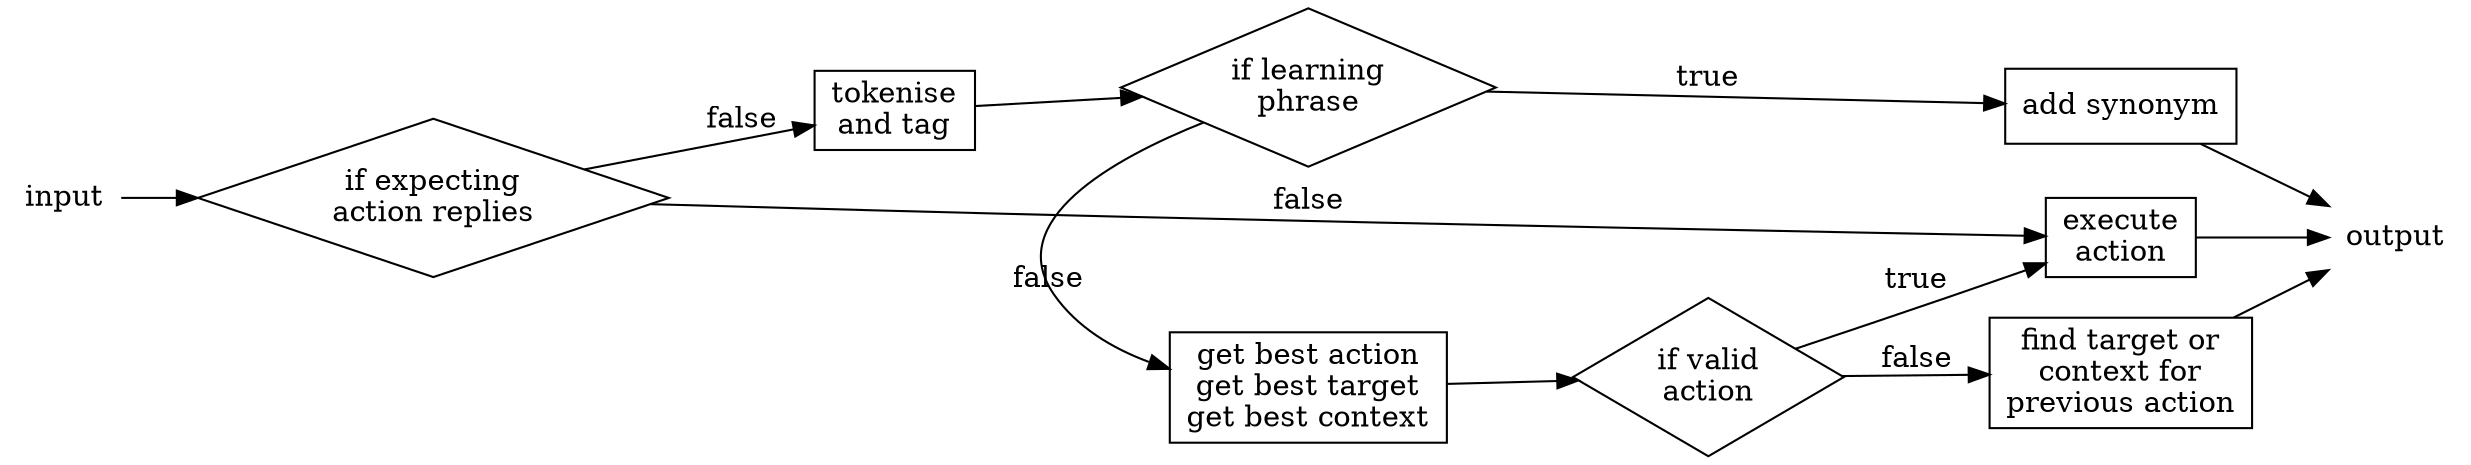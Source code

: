 digraph g{
  rankdir=LR;
  node [shape=rectangle]
  "input" [shape=plaintext]
  "output" [shape=plaintext]
  reply [label="if expecting\naction replies", shape=diamond]
  best [label="get best action\nget best target\nget best context"]
  learning [label="if learning\nphrase", shape=diamond]
  valid [label="if valid\naction", shape=diamond]
  previous [label="find target or\ncontext for\nprevious action"]
  execute [label="execute\naction"]
  {rank=same; learning; best}
  {rank=same; "add synonym"; execute; previous}
  "input" -> reply
  reply -> "tokenise\nand tag" [label="false"]
  "tokenise\nand tag" -> learning
  learning -> best [label="false"]
  best -> valid
  valid -> execute [label="true"]
  execute -> "output"
  learning -> "add synonym" [label="true"]
  "add synonym" -> "output"
  valid -> previous [label="false"]
  previous -> output
  reply -> execute [label="false"]
}